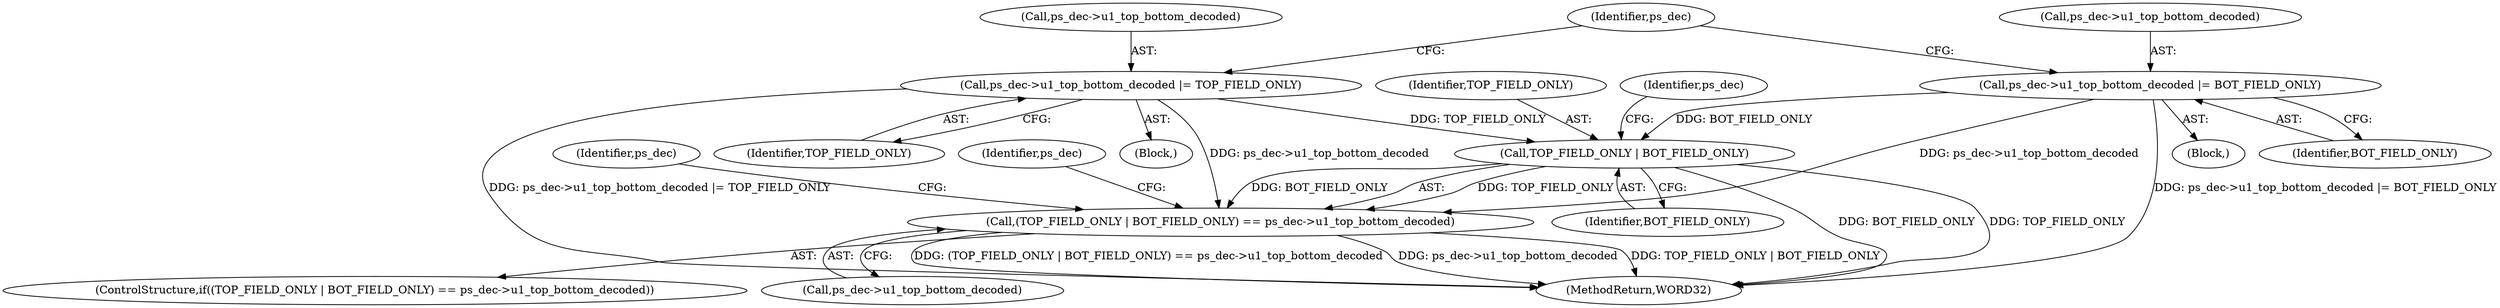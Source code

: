 digraph "0_Android_494561291a503840f385fbcd11d9bc5f4dc502b8@pointer" {
"1002159" [label="(Call,(TOP_FIELD_ONLY | BOT_FIELD_ONLY) == ps_dec->u1_top_bottom_decoded)"];
"1002160" [label="(Call,TOP_FIELD_ONLY | BOT_FIELD_ONLY)"];
"1001865" [label="(Call,ps_dec->u1_top_bottom_decoded |= TOP_FIELD_ONLY)"];
"1001858" [label="(Call,ps_dec->u1_top_bottom_decoded |= BOT_FIELD_ONLY)"];
"1002169" [label="(Identifier,ps_dec)"];
"1002160" [label="(Call,TOP_FIELD_ONLY | BOT_FIELD_ONLY)"];
"1001859" [label="(Call,ps_dec->u1_top_bottom_decoded)"];
"1001864" [label="(Block,)"];
"1001866" [label="(Call,ps_dec->u1_top_bottom_decoded)"];
"1002159" [label="(Call,(TOP_FIELD_ONLY | BOT_FIELD_ONLY) == ps_dec->u1_top_bottom_decoded)"];
"1001865" [label="(Call,ps_dec->u1_top_bottom_decoded |= TOP_FIELD_ONLY)"];
"1001869" [label="(Identifier,TOP_FIELD_ONLY)"];
"1002162" [label="(Identifier,BOT_FIELD_ONLY)"];
"1001857" [label="(Block,)"];
"1001862" [label="(Identifier,BOT_FIELD_ONLY)"];
"1002226" [label="(MethodReturn,WORD32)"];
"1001858" [label="(Call,ps_dec->u1_top_bottom_decoded |= BOT_FIELD_ONLY)"];
"1002161" [label="(Identifier,TOP_FIELD_ONLY)"];
"1002175" [label="(Identifier,ps_dec)"];
"1002158" [label="(ControlStructure,if((TOP_FIELD_ONLY | BOT_FIELD_ONLY) == ps_dec->u1_top_bottom_decoded))"];
"1001876" [label="(Identifier,ps_dec)"];
"1002163" [label="(Call,ps_dec->u1_top_bottom_decoded)"];
"1002164" [label="(Identifier,ps_dec)"];
"1002159" -> "1002158"  [label="AST: "];
"1002159" -> "1002163"  [label="CFG: "];
"1002160" -> "1002159"  [label="AST: "];
"1002163" -> "1002159"  [label="AST: "];
"1002169" -> "1002159"  [label="CFG: "];
"1002175" -> "1002159"  [label="CFG: "];
"1002159" -> "1002226"  [label="DDG: TOP_FIELD_ONLY | BOT_FIELD_ONLY"];
"1002159" -> "1002226"  [label="DDG: (TOP_FIELD_ONLY | BOT_FIELD_ONLY) == ps_dec->u1_top_bottom_decoded"];
"1002159" -> "1002226"  [label="DDG: ps_dec->u1_top_bottom_decoded"];
"1002160" -> "1002159"  [label="DDG: TOP_FIELD_ONLY"];
"1002160" -> "1002159"  [label="DDG: BOT_FIELD_ONLY"];
"1001858" -> "1002159"  [label="DDG: ps_dec->u1_top_bottom_decoded"];
"1001865" -> "1002159"  [label="DDG: ps_dec->u1_top_bottom_decoded"];
"1002160" -> "1002162"  [label="CFG: "];
"1002161" -> "1002160"  [label="AST: "];
"1002162" -> "1002160"  [label="AST: "];
"1002164" -> "1002160"  [label="CFG: "];
"1002160" -> "1002226"  [label="DDG: BOT_FIELD_ONLY"];
"1002160" -> "1002226"  [label="DDG: TOP_FIELD_ONLY"];
"1001865" -> "1002160"  [label="DDG: TOP_FIELD_ONLY"];
"1001858" -> "1002160"  [label="DDG: BOT_FIELD_ONLY"];
"1001865" -> "1001864"  [label="AST: "];
"1001865" -> "1001869"  [label="CFG: "];
"1001866" -> "1001865"  [label="AST: "];
"1001869" -> "1001865"  [label="AST: "];
"1001876" -> "1001865"  [label="CFG: "];
"1001865" -> "1002226"  [label="DDG: ps_dec->u1_top_bottom_decoded |= TOP_FIELD_ONLY"];
"1001858" -> "1001857"  [label="AST: "];
"1001858" -> "1001862"  [label="CFG: "];
"1001859" -> "1001858"  [label="AST: "];
"1001862" -> "1001858"  [label="AST: "];
"1001876" -> "1001858"  [label="CFG: "];
"1001858" -> "1002226"  [label="DDG: ps_dec->u1_top_bottom_decoded |= BOT_FIELD_ONLY"];
}
